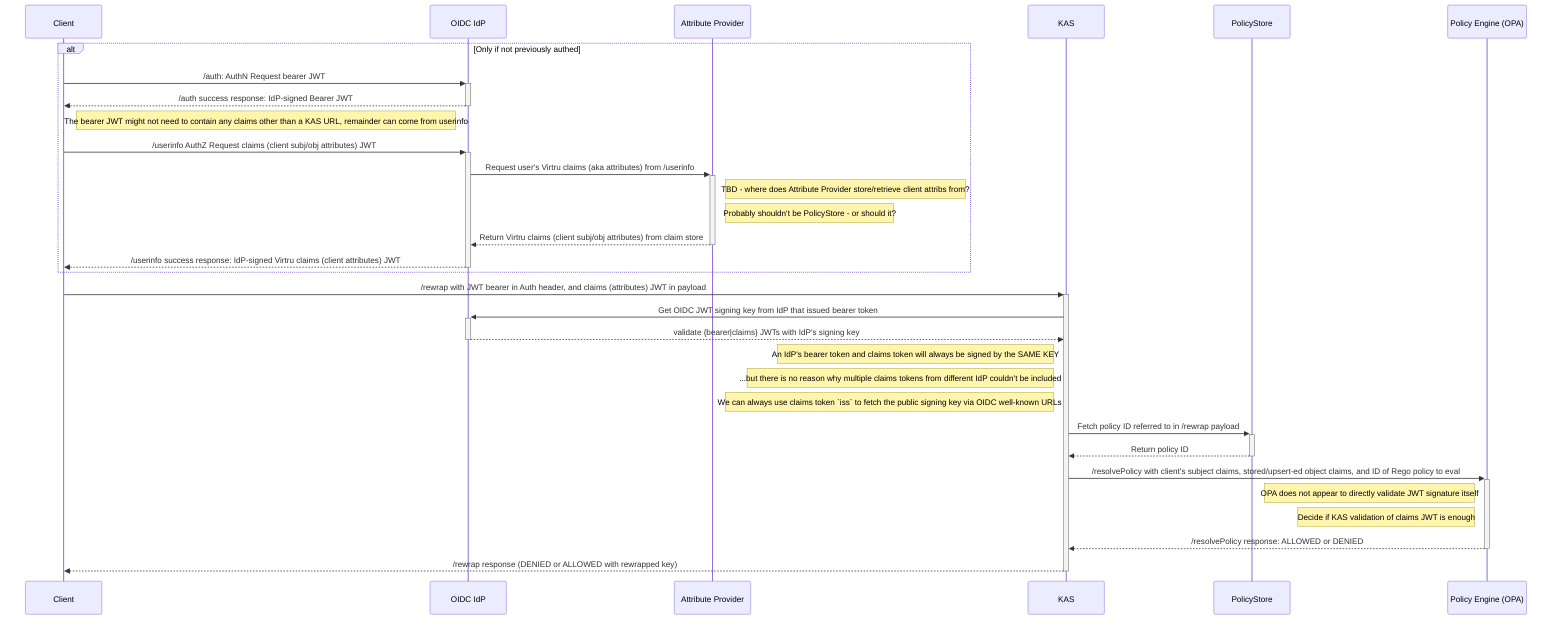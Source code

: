 sequenceDiagram

    participant Client
    participant IdP as OIDC IdP
    participant Attribute Provider
    participant KAS
    participant PolicyStore
    participant OPA as Policy Engine (OPA)


    alt Only if not previously authed
        Client->>+IdP: /auth: AuthN Request bearer JWT
        IdP-->>-Client: /auth success response: IdP-signed Bearer JWT
        Note right of Client: The bearer JWT might not need to contain any claims other than a KAS URL, remainder can come from userinfo

        Client->>+IdP: /userinfo AuthZ Request claims (client subj/obj attributes) JWT
        IdP->>+Attribute Provider: Request user's Virtru claims (aka attributes) from /userinfo
        Note right of Attribute Provider: TBD - where does Attribute Provider store/retrieve client attribs from?
        Note right of Attribute Provider: Probably shouldn't be PolicyStore - or should it?
        Attribute Provider-->>-IdP: Return Virtru claims (client subj/obj attributes) from claim store
        IdP-->>-Client: /userinfo success response: IdP-signed Virtru claims (client attributes) JWT
    end
    Client->>+KAS: /rewrap with JWT bearer in Auth header, and claims (attributes) JWT in payload
    KAS->>+IdP: Get OIDC JWT signing key from IdP that issued bearer token
    IdP-->>-KAS: validate {bearer|claims} JWTs with IdP's signing key
    Note left of KAS: An IdP's bearer token and claims token will always be signed by the SAME KEY
    Note left of KAS: ...but there is no reason why multiple claims tokens from different IdP couldn't be included
    Note left of KAS: We can always use claims token `iss` to fetch the public signing key via OIDC well-known URLs
    KAS->>+PolicyStore: Fetch policy ID referred to in /rewrap payload
    PolicyStore-->>-KAS: Return policy ID
    KAS->>+OPA: /resolvePolicy with client's subject claims, stored/upsert-ed object claims, and ID of Rego policy to eval
    Note left of OPA: OPA does not appear to directly validate JWT signature itself
    Note left of OPA: Decide if KAS validation of claims JWT is enough
    OPA-->>-KAS: /resolvePolicy response: ALLOWED or DENIED

    KAS-->>-Client: /rewrap response (DENIED or ALLOWED with rewrapped key)